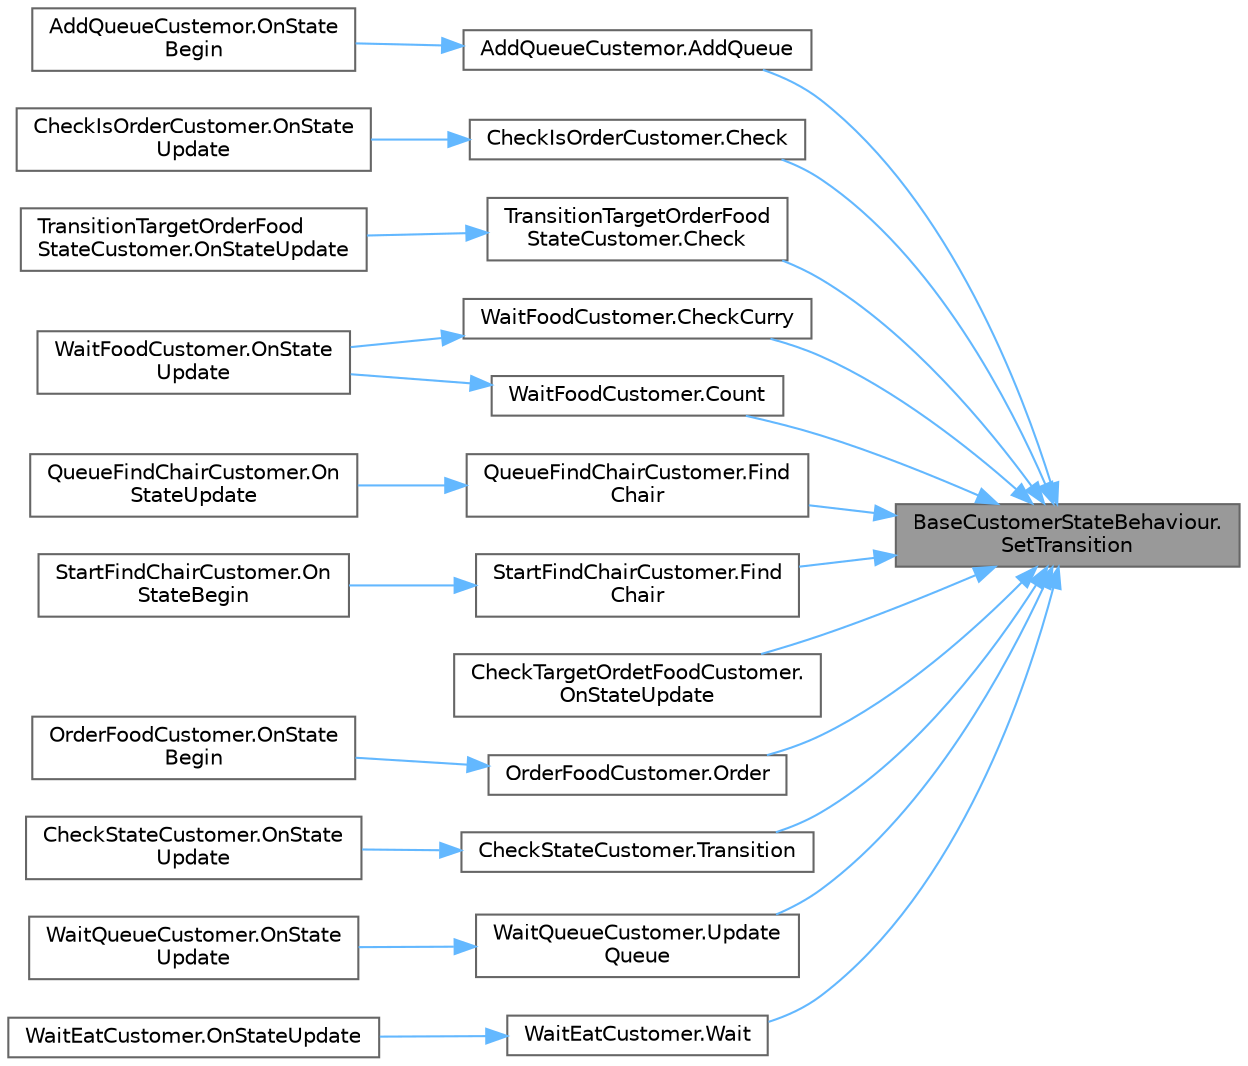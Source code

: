 digraph "BaseCustomerStateBehaviour.SetTransition"
{
 // LATEX_PDF_SIZE
  bgcolor="transparent";
  edge [fontname=Helvetica,fontsize=10,labelfontname=Helvetica,labelfontsize=10];
  node [fontname=Helvetica,fontsize=10,shape=box,height=0.2,width=0.4];
  rankdir="RL";
  Node1 [id="Node000001",label="BaseCustomerStateBehaviour.\lSetTransition",height=0.2,width=0.4,color="gray40", fillcolor="grey60", style="filled", fontcolor="black",tooltip=" "];
  Node1 -> Node2 [id="edge1_Node000001_Node000002",dir="back",color="steelblue1",style="solid",tooltip=" "];
  Node2 [id="Node000002",label="AddQueueCustemor.AddQueue",height=0.2,width=0.4,color="grey40", fillcolor="white", style="filled",URL="$class_add_queue_custemor.html#a8f7237960ac40dc54b2e03586f097da9",tooltip=" "];
  Node2 -> Node3 [id="edge2_Node000002_Node000003",dir="back",color="steelblue1",style="solid",tooltip=" "];
  Node3 [id="Node000003",label="AddQueueCustemor.OnState\lBegin",height=0.2,width=0.4,color="grey40", fillcolor="white", style="filled",URL="$class_add_queue_custemor.html#abc2b71540162c03d198dbfa033aff40b",tooltip=" "];
  Node1 -> Node4 [id="edge3_Node000001_Node000004",dir="back",color="steelblue1",style="solid",tooltip=" "];
  Node4 [id="Node000004",label="CheckIsOrderCustomer.Check",height=0.2,width=0.4,color="grey40", fillcolor="white", style="filled",URL="$class_check_is_order_customer.html#a8826eaedc471b880789c0b9dc221c807",tooltip=" "];
  Node4 -> Node5 [id="edge4_Node000004_Node000005",dir="back",color="steelblue1",style="solid",tooltip=" "];
  Node5 [id="Node000005",label="CheckIsOrderCustomer.OnState\lUpdate",height=0.2,width=0.4,color="grey40", fillcolor="white", style="filled",URL="$class_check_is_order_customer.html#a0620fbf2e2738e7280608c2fd4cabc8a",tooltip=" "];
  Node1 -> Node6 [id="edge5_Node000001_Node000006",dir="back",color="steelblue1",style="solid",tooltip=" "];
  Node6 [id="Node000006",label="TransitionTargetOrderFood\lStateCustomer.Check",height=0.2,width=0.4,color="grey40", fillcolor="white", style="filled",URL="$class_transition_target_order_food_state_customer.html#a35dff4a819fe583afb4bec646216e312",tooltip=" "];
  Node6 -> Node7 [id="edge6_Node000006_Node000007",dir="back",color="steelblue1",style="solid",tooltip=" "];
  Node7 [id="Node000007",label="TransitionTargetOrderFood\lStateCustomer.OnStateUpdate",height=0.2,width=0.4,color="grey40", fillcolor="white", style="filled",URL="$class_transition_target_order_food_state_customer.html#a4fee4169f0434bd4b8490a697bb70b52",tooltip=" "];
  Node1 -> Node8 [id="edge7_Node000001_Node000008",dir="back",color="steelblue1",style="solid",tooltip=" "];
  Node8 [id="Node000008",label="WaitFoodCustomer.CheckCurry",height=0.2,width=0.4,color="grey40", fillcolor="white", style="filled",URL="$class_wait_food_customer.html#a33db824742d8f0b173c33b14d8f30c9b",tooltip="料理が運ばれたか確認/遷移 m_successLinkに遷移する"];
  Node8 -> Node9 [id="edge8_Node000008_Node000009",dir="back",color="steelblue1",style="solid",tooltip=" "];
  Node9 [id="Node000009",label="WaitFoodCustomer.OnState\lUpdate",height=0.2,width=0.4,color="grey40", fillcolor="white", style="filled",URL="$class_wait_food_customer.html#a51110806acb351737f2edce9736a328f",tooltip=" "];
  Node1 -> Node10 [id="edge9_Node000001_Node000010",dir="back",color="steelblue1",style="solid",tooltip=" "];
  Node10 [id="Node000010",label="WaitFoodCustomer.Count",height=0.2,width=0.4,color="grey40", fillcolor="white", style="filled",URL="$class_wait_food_customer.html#a68ea906586a17778a798b56ca46797b2",tooltip="怒りカウント/遷移 m_failLinkに遷移する"];
  Node10 -> Node9 [id="edge10_Node000010_Node000009",dir="back",color="steelblue1",style="solid",tooltip=" "];
  Node1 -> Node11 [id="edge11_Node000001_Node000011",dir="back",color="steelblue1",style="solid",tooltip=" "];
  Node11 [id="Node000011",label="QueueFindChairCustomer.Find\lChair",height=0.2,width=0.4,color="grey40", fillcolor="white", style="filled",URL="$class_queue_find_chair_customer.html#ab9ea64d5301d32b0febd184058ca0963",tooltip=" "];
  Node11 -> Node12 [id="edge12_Node000011_Node000012",dir="back",color="steelblue1",style="solid",tooltip=" "];
  Node12 [id="Node000012",label="QueueFindChairCustomer.On\lStateUpdate",height=0.2,width=0.4,color="grey40", fillcolor="white", style="filled",URL="$class_queue_find_chair_customer.html#a476c0b95b05d57e13024e78fe60a88dd",tooltip=" "];
  Node1 -> Node13 [id="edge13_Node000001_Node000013",dir="back",color="steelblue1",style="solid",tooltip=" "];
  Node13 [id="Node000013",label="StartFindChairCustomer.Find\lChair",height=0.2,width=0.4,color="grey40", fillcolor="white", style="filled",URL="$class_start_find_chair_customer.html#a6b569fe9bddb3d450a114309c42216f7",tooltip=" "];
  Node13 -> Node14 [id="edge14_Node000013_Node000014",dir="back",color="steelblue1",style="solid",tooltip=" "];
  Node14 [id="Node000014",label="StartFindChairCustomer.On\lStateBegin",height=0.2,width=0.4,color="grey40", fillcolor="white", style="filled",URL="$class_start_find_chair_customer.html#ac5d7fb1fe7d1c81935bf219c11b23e88",tooltip=" "];
  Node1 -> Node15 [id="edge15_Node000001_Node000015",dir="back",color="steelblue1",style="solid",tooltip=" "];
  Node15 [id="Node000015",label="CheckTargetOrdetFoodCustomer.\lOnStateUpdate",height=0.2,width=0.4,color="grey40", fillcolor="white", style="filled",URL="$class_check_target_ordet_food_customer.html#aee57e52f300a93bc1fdec1f3aada4d72",tooltip=" "];
  Node1 -> Node16 [id="edge16_Node000001_Node000016",dir="back",color="steelblue1",style="solid",tooltip=" "];
  Node16 [id="Node000016",label="OrderFoodCustomer.Order",height=0.2,width=0.4,color="grey40", fillcolor="white", style="filled",URL="$class_order_food_customer.html#a5d12a9502ee6c14a5dfb958e0ea5fa60",tooltip=" "];
  Node16 -> Node17 [id="edge17_Node000016_Node000017",dir="back",color="steelblue1",style="solid",tooltip=" "];
  Node17 [id="Node000017",label="OrderFoodCustomer.OnState\lBegin",height=0.2,width=0.4,color="grey40", fillcolor="white", style="filled",URL="$class_order_food_customer.html#ad5dec3e7a897caa2b7b175df657e9df0",tooltip=" "];
  Node1 -> Node18 [id="edge18_Node000001_Node000018",dir="back",color="steelblue1",style="solid",tooltip=" "];
  Node18 [id="Node000018",label="CheckStateCustomer.Transition",height=0.2,width=0.4,color="grey40", fillcolor="white", style="filled",URL="$class_check_state_customer.html#aed56eaae07add91346f2408bc72e73c0",tooltip=" "];
  Node18 -> Node19 [id="edge19_Node000018_Node000019",dir="back",color="steelblue1",style="solid",tooltip=" "];
  Node19 [id="Node000019",label="CheckStateCustomer.OnState\lUpdate",height=0.2,width=0.4,color="grey40", fillcolor="white", style="filled",URL="$class_check_state_customer.html#ae781af07344825ca3cfc89ca58dd63e5",tooltip=" "];
  Node1 -> Node20 [id="edge20_Node000001_Node000020",dir="back",color="steelblue1",style="solid",tooltip=" "];
  Node20 [id="Node000020",label="WaitQueueCustomer.Update\lQueue",height=0.2,width=0.4,color="grey40", fillcolor="white", style="filled",URL="$class_wait_queue_customer.html#a981240f04ab16568335414530bfc6b3b",tooltip=" "];
  Node20 -> Node21 [id="edge21_Node000020_Node000021",dir="back",color="steelblue1",style="solid",tooltip=" "];
  Node21 [id="Node000021",label="WaitQueueCustomer.OnState\lUpdate",height=0.2,width=0.4,color="grey40", fillcolor="white", style="filled",URL="$class_wait_queue_customer.html#a7ae1072fd17a29c322ec272983a23306",tooltip=" "];
  Node1 -> Node22 [id="edge22_Node000001_Node000022",dir="back",color="steelblue1",style="solid",tooltip=" "];
  Node22 [id="Node000022",label="WaitEatCustomer.Wait",height=0.2,width=0.4,color="grey40", fillcolor="white", style="filled",URL="$class_wait_eat_customer.html#a3876e18e1f7ccdb5af8b62b64018ca71",tooltip=" "];
  Node22 -> Node23 [id="edge23_Node000022_Node000023",dir="back",color="steelblue1",style="solid",tooltip=" "];
  Node23 [id="Node000023",label="WaitEatCustomer.OnStateUpdate",height=0.2,width=0.4,color="grey40", fillcolor="white", style="filled",URL="$class_wait_eat_customer.html#a061c67cf0ef8cbd944b59ea47256b3ad",tooltip=" "];
}
